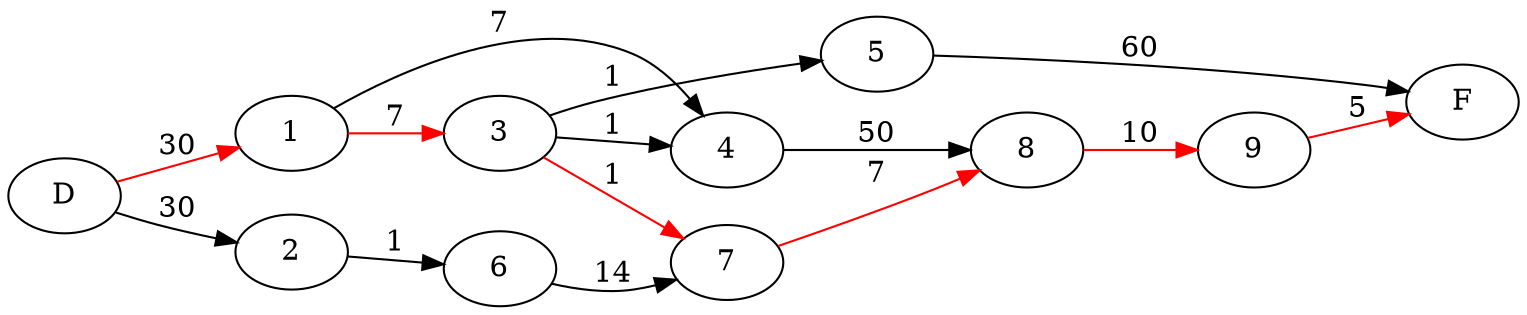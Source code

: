 
    digraph G{
   rankdir=LR
   D -> 1 [label="30" color="red"];
   D -> 2 [label="30"];
   1 -> 4 [label="7"];
   1 -> 3 [label="7" color="red"];
   2 -> 6 [label="1"];
   3 -> 7 [label="1" color="red"];
   3 -> 4 [label="1"];
   3 -> 5 [label="1"];
   4 -> 8 [label="50"];
   5 -> F [label="60"];
   6 -> 7 [label="14"];
   7 -> 8 [label="7" color="red"];
   8 -> 9 [label="10" color="red"];
   9 -> F [label="5" color="red"];
   }
